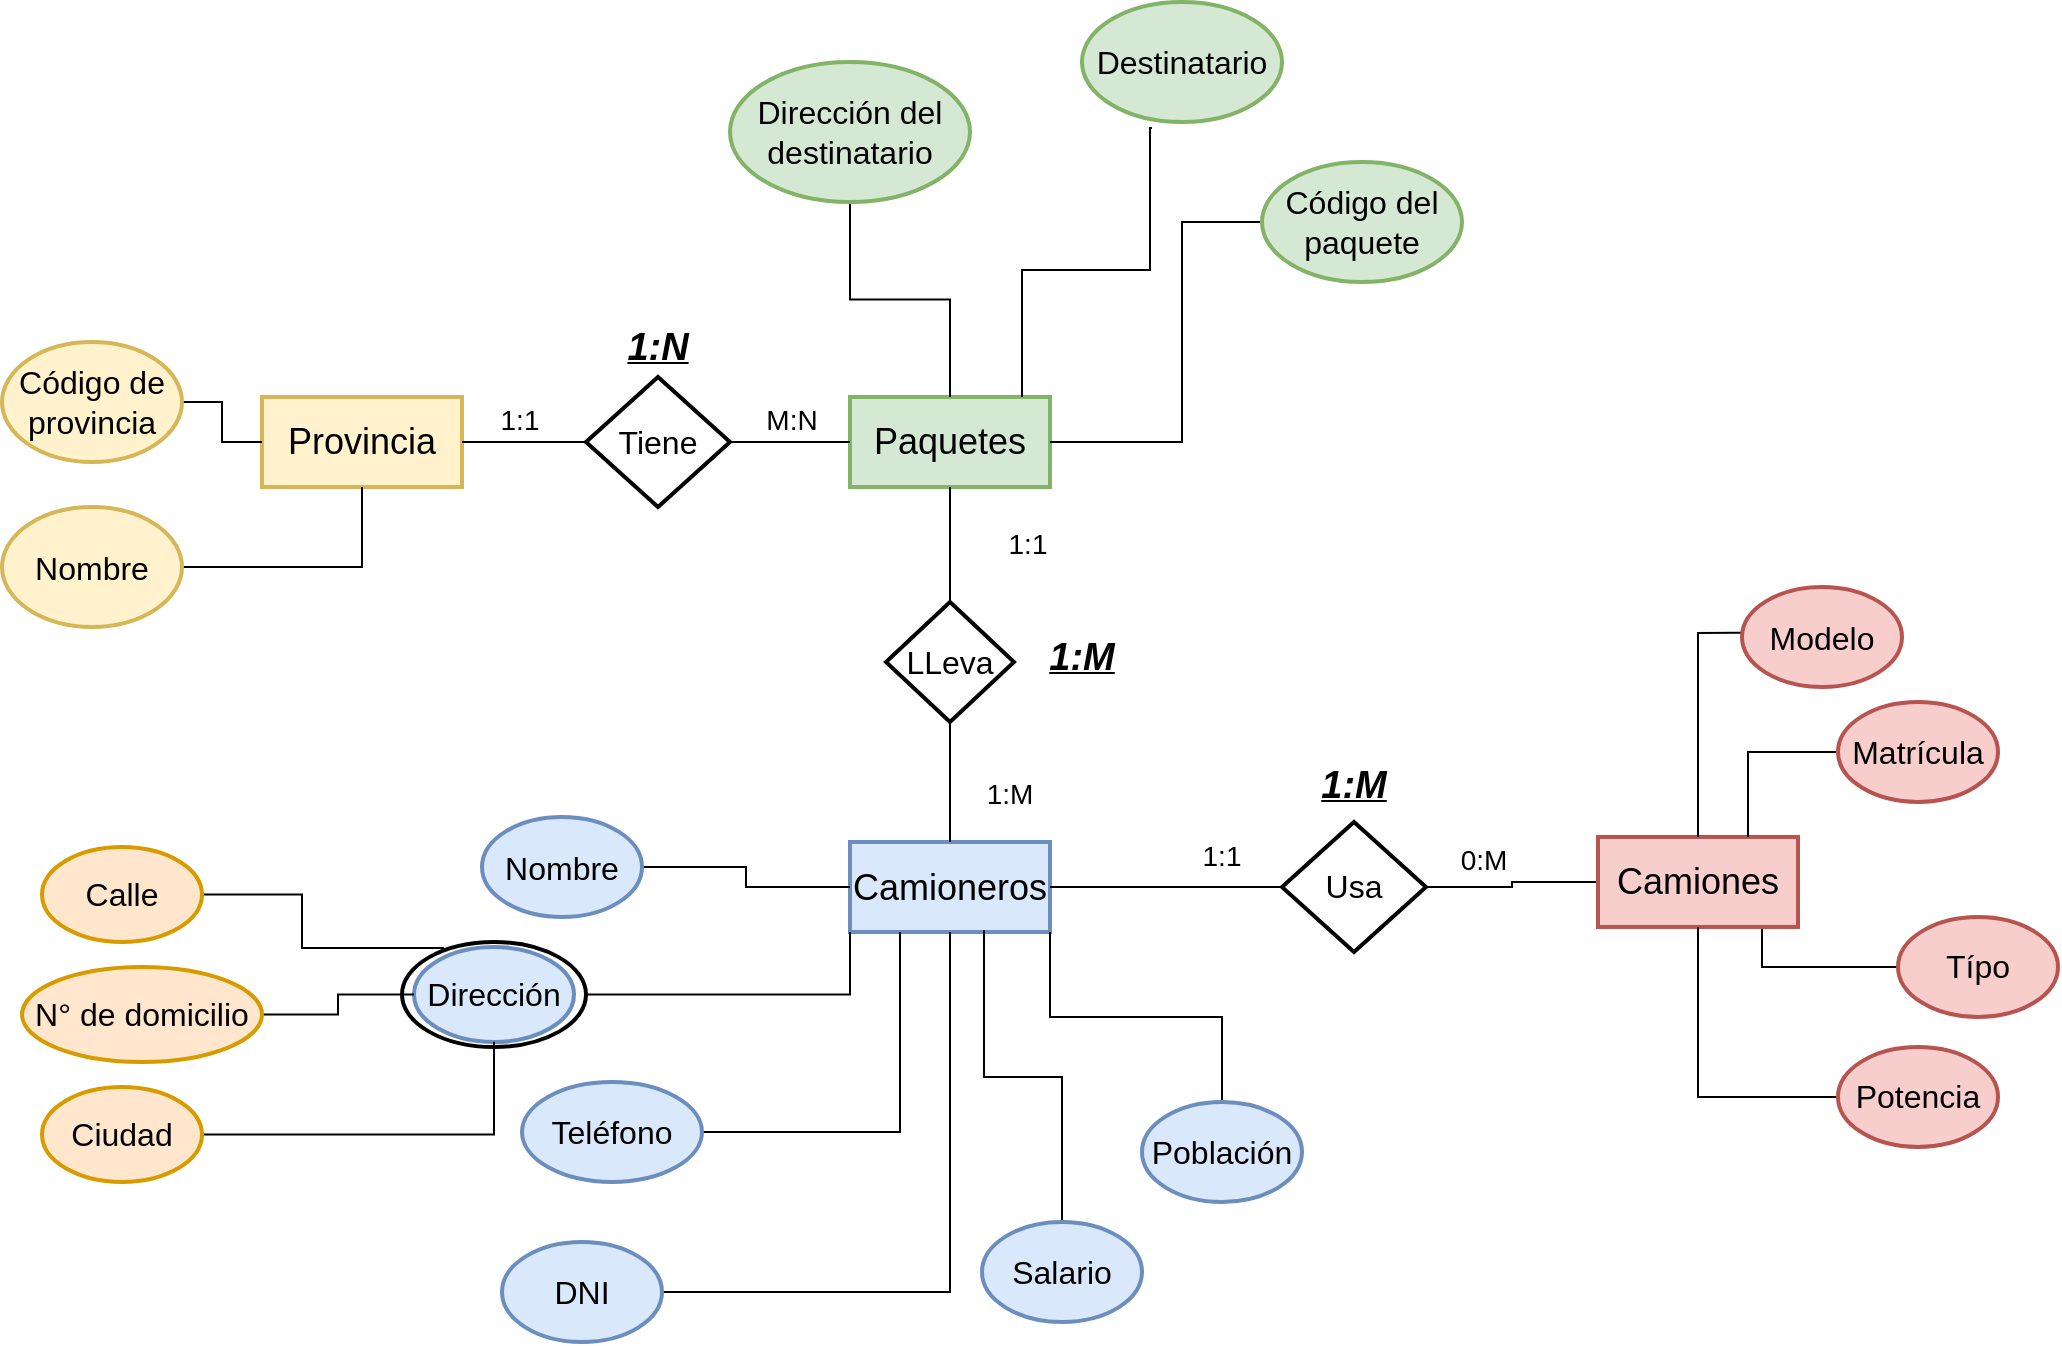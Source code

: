 <mxfile version="15.5.9" type="github" pages="3">
  <diagram id="NV33rSX4w5AwB5hAbUp2" name="Page-1">
    <mxGraphModel dx="1539" dy="752" grid="1" gridSize="10" guides="1" tooltips="1" connect="1" arrows="1" fold="1" page="1" pageScale="1" pageWidth="827" pageHeight="1169" math="0" shadow="0">
      <root>
        <mxCell id="0" />
        <mxCell id="1" parent="0" />
        <mxCell id="4YwDPGDmtvdBvPmNs5R9-18" value="Camioneros" style="rounded=0;whiteSpace=wrap;html=1;fontSize=18;strokeWidth=2;fillColor=#dae8fc;strokeColor=#6c8ebf;" parent="1" vertex="1">
          <mxGeometry x="334" y="440" width="100" height="45" as="geometry" />
        </mxCell>
        <mxCell id="4YwDPGDmtvdBvPmNs5R9-27" value="" style="edgeStyle=orthogonalEdgeStyle;rounded=0;orthogonalLoop=1;jettySize=auto;html=1;fontSize=16;endArrow=none;endFill=0;" parent="1" source="4YwDPGDmtvdBvPmNs5R9-19" target="4YwDPGDmtvdBvPmNs5R9-18" edge="1">
          <mxGeometry relative="1" as="geometry" />
        </mxCell>
        <mxCell id="4YwDPGDmtvdBvPmNs5R9-19" value="DNI" style="ellipse;whiteSpace=wrap;html=1;fontSize=16;strokeWidth=2;fillColor=#dae8fc;strokeColor=#6c8ebf;" parent="1" vertex="1">
          <mxGeometry x="160" y="640" width="80" height="50" as="geometry" />
        </mxCell>
        <mxCell id="f8eCRYtx2YCNulMRvc6N-2" value="" style="edgeStyle=orthogonalEdgeStyle;rounded=0;orthogonalLoop=1;jettySize=auto;html=1;endArrow=none;endFill=0;" edge="1" parent="1" source="4YwDPGDmtvdBvPmNs5R9-20" target="4YwDPGDmtvdBvPmNs5R9-18">
          <mxGeometry relative="1" as="geometry" />
        </mxCell>
        <mxCell id="4YwDPGDmtvdBvPmNs5R9-20" value="Nombre" style="ellipse;whiteSpace=wrap;html=1;fontSize=16;strokeWidth=2;fillColor=#dae8fc;strokeColor=#6c8ebf;" parent="1" vertex="1">
          <mxGeometry x="150" y="427.5" width="80" height="50" as="geometry" />
        </mxCell>
        <mxCell id="f8eCRYtx2YCNulMRvc6N-3" value="" style="edgeStyle=orthogonalEdgeStyle;rounded=0;orthogonalLoop=1;jettySize=auto;html=1;endArrow=none;endFill=0;entryX=0.25;entryY=1;entryDx=0;entryDy=0;" edge="1" parent="1" source="4YwDPGDmtvdBvPmNs5R9-21" target="4YwDPGDmtvdBvPmNs5R9-18">
          <mxGeometry relative="1" as="geometry" />
        </mxCell>
        <mxCell id="4YwDPGDmtvdBvPmNs5R9-21" value="Teléfono" style="ellipse;whiteSpace=wrap;html=1;fontSize=16;strokeWidth=2;fillColor=#dae8fc;strokeColor=#6c8ebf;" parent="1" vertex="1">
          <mxGeometry x="170" y="560" width="90" height="50" as="geometry" />
        </mxCell>
        <mxCell id="f8eCRYtx2YCNulMRvc6N-5" value="" style="edgeStyle=orthogonalEdgeStyle;rounded=0;orthogonalLoop=1;jettySize=auto;html=1;endArrow=none;endFill=0;entryX=0;entryY=1;entryDx=0;entryDy=0;" edge="1" parent="1" source="4YwDPGDmtvdBvPmNs5R9-22" target="4YwDPGDmtvdBvPmNs5R9-18">
          <mxGeometry relative="1" as="geometry" />
        </mxCell>
        <mxCell id="4YwDPGDmtvdBvPmNs5R9-22" value="" style="ellipse;whiteSpace=wrap;html=1;fontSize=16;strokeWidth=2;" parent="1" vertex="1">
          <mxGeometry x="110" y="490" width="92" height="52.5" as="geometry" />
        </mxCell>
        <mxCell id="f8eCRYtx2YCNulMRvc6N-8" value="" style="edgeStyle=orthogonalEdgeStyle;rounded=0;orthogonalLoop=1;jettySize=auto;html=1;endArrow=none;endFill=0;entryX=0.67;entryY=0.978;entryDx=0;entryDy=0;entryPerimeter=0;" edge="1" parent="1" source="4YwDPGDmtvdBvPmNs5R9-23" target="4YwDPGDmtvdBvPmNs5R9-18">
          <mxGeometry relative="1" as="geometry" />
        </mxCell>
        <mxCell id="4YwDPGDmtvdBvPmNs5R9-23" value="Salario" style="ellipse;whiteSpace=wrap;html=1;fontSize=16;strokeWidth=2;fillColor=#dae8fc;strokeColor=#6c8ebf;" parent="1" vertex="1">
          <mxGeometry x="400" y="630" width="80" height="50" as="geometry" />
        </mxCell>
        <mxCell id="4YwDPGDmtvdBvPmNs5R9-31" value="" style="edgeStyle=orthogonalEdgeStyle;rounded=0;orthogonalLoop=1;jettySize=auto;html=1;fontSize=16;endArrow=none;endFill=0;exitX=0.5;exitY=0;exitDx=0;exitDy=0;entryX=1;entryY=1;entryDx=0;entryDy=0;" parent="1" source="4YwDPGDmtvdBvPmNs5R9-24" target="4YwDPGDmtvdBvPmNs5R9-18" edge="1">
          <mxGeometry relative="1" as="geometry" />
        </mxCell>
        <mxCell id="4YwDPGDmtvdBvPmNs5R9-24" value="Población" style="ellipse;whiteSpace=wrap;html=1;fontSize=16;strokeWidth=2;fillColor=#dae8fc;strokeColor=#6c8ebf;" parent="1" vertex="1">
          <mxGeometry x="480" y="570" width="80" height="50" as="geometry" />
        </mxCell>
        <mxCell id="4YwDPGDmtvdBvPmNs5R9-32" value="Paquetes" style="rounded=0;whiteSpace=wrap;html=1;fontSize=18;strokeWidth=2;fillColor=#d5e8d4;strokeColor=#82b366;" parent="1" vertex="1">
          <mxGeometry x="334" y="217.5" width="100" height="45" as="geometry" />
        </mxCell>
        <mxCell id="4YwDPGDmtvdBvPmNs5R9-35" value="Provincia" style="rounded=0;whiteSpace=wrap;html=1;fontSize=18;strokeWidth=2;fillColor=#fff2cc;strokeColor=#d6b656;" parent="1" vertex="1">
          <mxGeometry x="40" y="217.5" width="100" height="45" as="geometry" />
        </mxCell>
        <mxCell id="4YwDPGDmtvdBvPmNs5R9-48" value="" style="edgeStyle=orthogonalEdgeStyle;rounded=0;orthogonalLoop=1;jettySize=auto;html=1;fontSize=16;endArrow=none;endFill=0;" parent="1" source="4YwDPGDmtvdBvPmNs5R9-37" target="4YwDPGDmtvdBvPmNs5R9-35" edge="1">
          <mxGeometry relative="1" as="geometry" />
        </mxCell>
        <mxCell id="4YwDPGDmtvdBvPmNs5R9-49" value="" style="edgeStyle=orthogonalEdgeStyle;rounded=0;orthogonalLoop=1;jettySize=auto;html=1;fontSize=16;endArrow=none;endFill=0;" parent="1" source="4YwDPGDmtvdBvPmNs5R9-37" target="4YwDPGDmtvdBvPmNs5R9-32" edge="1">
          <mxGeometry relative="1" as="geometry" />
        </mxCell>
        <mxCell id="4YwDPGDmtvdBvPmNs5R9-37" value="Tiene" style="rhombus;whiteSpace=wrap;html=1;fontSize=16;strokeWidth=2;" parent="1" vertex="1">
          <mxGeometry x="202" y="207.5" width="72" height="65" as="geometry" />
        </mxCell>
        <mxCell id="4YwDPGDmtvdBvPmNs5R9-46" value="" style="edgeStyle=orthogonalEdgeStyle;rounded=0;orthogonalLoop=1;jettySize=auto;html=1;fontSize=16;endArrow=none;endFill=0;" parent="1" source="4YwDPGDmtvdBvPmNs5R9-38" target="4YwDPGDmtvdBvPmNs5R9-32" edge="1">
          <mxGeometry relative="1" as="geometry" />
        </mxCell>
        <mxCell id="4YwDPGDmtvdBvPmNs5R9-47" value="" style="edgeStyle=orthogonalEdgeStyle;rounded=0;orthogonalLoop=1;jettySize=auto;html=1;fontSize=16;endArrow=none;endFill=0;" parent="1" source="4YwDPGDmtvdBvPmNs5R9-38" target="4YwDPGDmtvdBvPmNs5R9-18" edge="1">
          <mxGeometry relative="1" as="geometry" />
        </mxCell>
        <mxCell id="4YwDPGDmtvdBvPmNs5R9-38" value="LLeva" style="rhombus;whiteSpace=wrap;html=1;fontSize=16;strokeWidth=2;" parent="1" vertex="1">
          <mxGeometry x="352" y="320" width="64" height="60" as="geometry" />
        </mxCell>
        <mxCell id="4YwDPGDmtvdBvPmNs5R9-44" value="" style="edgeStyle=orthogonalEdgeStyle;rounded=0;orthogonalLoop=1;jettySize=auto;html=1;fontSize=16;endArrow=none;endFill=0;entryX=1;entryY=0.5;entryDx=0;entryDy=0;" parent="1" source="4YwDPGDmtvdBvPmNs5R9-39" target="4YwDPGDmtvdBvPmNs5R9-32" edge="1">
          <mxGeometry relative="1" as="geometry">
            <mxPoint x="400" y="210" as="targetPoint" />
            <Array as="points">
              <mxPoint x="500" y="130" />
              <mxPoint x="500" y="240" />
            </Array>
          </mxGeometry>
        </mxCell>
        <mxCell id="4YwDPGDmtvdBvPmNs5R9-39" value="Código del paquete" style="ellipse;whiteSpace=wrap;html=1;fontSize=16;strokeWidth=2;fillColor=#d5e8d4;strokeColor=#82b366;" parent="1" vertex="1">
          <mxGeometry x="540" y="100" width="100" height="60" as="geometry" />
        </mxCell>
        <mxCell id="4YwDPGDmtvdBvPmNs5R9-45" value="" style="edgeStyle=orthogonalEdgeStyle;rounded=0;orthogonalLoop=1;jettySize=auto;html=1;fontSize=16;endArrow=none;endFill=0;exitX=0.35;exitY=1.05;exitDx=0;exitDy=0;exitPerimeter=0;" parent="1" source="4YwDPGDmtvdBvPmNs5R9-40" target="4YwDPGDmtvdBvPmNs5R9-32" edge="1">
          <mxGeometry relative="1" as="geometry">
            <Array as="points">
              <mxPoint x="484" y="83" />
              <mxPoint x="484" y="154" />
              <mxPoint x="420" y="154" />
            </Array>
          </mxGeometry>
        </mxCell>
        <mxCell id="4YwDPGDmtvdBvPmNs5R9-40" value="Destinatario" style="ellipse;whiteSpace=wrap;html=1;fontSize=16;strokeWidth=2;fillColor=#d5e8d4;strokeColor=#82b366;" parent="1" vertex="1">
          <mxGeometry x="450" y="20" width="100" height="60" as="geometry" />
        </mxCell>
        <mxCell id="4YwDPGDmtvdBvPmNs5R9-42" value="" style="edgeStyle=orthogonalEdgeStyle;rounded=0;orthogonalLoop=1;jettySize=auto;html=1;fontSize=16;endArrow=none;endFill=0;exitX=0.5;exitY=1;exitDx=0;exitDy=0;" parent="1" source="4YwDPGDmtvdBvPmNs5R9-41" target="4YwDPGDmtvdBvPmNs5R9-32" edge="1">
          <mxGeometry relative="1" as="geometry" />
        </mxCell>
        <mxCell id="4YwDPGDmtvdBvPmNs5R9-41" value="Dirección del destinatario" style="ellipse;whiteSpace=wrap;html=1;fontSize=16;strokeWidth=2;fillColor=#d5e8d4;strokeColor=#82b366;" parent="1" vertex="1">
          <mxGeometry x="274" y="50" width="120" height="70" as="geometry" />
        </mxCell>
        <mxCell id="4YwDPGDmtvdBvPmNs5R9-50" value="1:N" style="text;html=1;strokeColor=none;fillColor=none;align=center;verticalAlign=middle;whiteSpace=wrap;rounded=0;fontSize=19;labelBackgroundColor=default;labelBorderColor=none;fontStyle=7" parent="1" vertex="1">
          <mxGeometry x="208" y="177.5" width="60" height="30" as="geometry" />
        </mxCell>
        <mxCell id="4YwDPGDmtvdBvPmNs5R9-51" value="1:1" style="text;html=1;strokeColor=none;fillColor=none;align=center;verticalAlign=middle;whiteSpace=wrap;rounded=0;labelBackgroundColor=none;labelBorderColor=none;fontSize=14;" parent="1" vertex="1">
          <mxGeometry x="140" y="217.5" width="58" height="22.5" as="geometry" />
        </mxCell>
        <mxCell id="4YwDPGDmtvdBvPmNs5R9-54" value="M:N" style="text;html=1;strokeColor=none;fillColor=none;align=center;verticalAlign=middle;whiteSpace=wrap;rounded=0;labelBackgroundColor=none;labelBorderColor=none;fontSize=14;" parent="1" vertex="1">
          <mxGeometry x="276" y="217.5" width="58" height="22.5" as="geometry" />
        </mxCell>
        <mxCell id="4YwDPGDmtvdBvPmNs5R9-62" value="" style="edgeStyle=orthogonalEdgeStyle;rounded=0;orthogonalLoop=1;jettySize=auto;html=1;fontSize=14;endArrow=none;endFill=0;" parent="1" source="4YwDPGDmtvdBvPmNs5R9-55" target="4YwDPGDmtvdBvPmNs5R9-61" edge="1">
          <mxGeometry relative="1" as="geometry" />
        </mxCell>
        <mxCell id="4YwDPGDmtvdBvPmNs5R9-73" value="" style="edgeStyle=orthogonalEdgeStyle;rounded=0;orthogonalLoop=1;jettySize=auto;html=1;fontSize=14;endArrow=none;endFill=0;exitX=0.82;exitY=1;exitDx=0;exitDy=0;exitPerimeter=0;" parent="1" source="4YwDPGDmtvdBvPmNs5R9-55" target="4YwDPGDmtvdBvPmNs5R9-59" edge="1">
          <mxGeometry relative="1" as="geometry" />
        </mxCell>
        <mxCell id="4YwDPGDmtvdBvPmNs5R9-55" value="Camiones" style="rounded=0;whiteSpace=wrap;html=1;fontSize=18;strokeWidth=2;fillColor=#f8cecc;strokeColor=#b85450;" parent="1" vertex="1">
          <mxGeometry x="708" y="437.48" width="100" height="45" as="geometry" />
        </mxCell>
        <mxCell id="4YwDPGDmtvdBvPmNs5R9-68" value="" style="edgeStyle=orthogonalEdgeStyle;rounded=0;orthogonalLoop=1;jettySize=auto;html=1;fontSize=14;endArrow=none;endFill=0;entryX=0.75;entryY=0;entryDx=0;entryDy=0;" parent="1" source="4YwDPGDmtvdBvPmNs5R9-57" target="4YwDPGDmtvdBvPmNs5R9-55" edge="1">
          <mxGeometry relative="1" as="geometry" />
        </mxCell>
        <mxCell id="4YwDPGDmtvdBvPmNs5R9-57" value="Matrícula" style="ellipse;whiteSpace=wrap;html=1;fontSize=16;strokeWidth=2;fillColor=#f8cecc;strokeColor=#b85450;" parent="1" vertex="1">
          <mxGeometry x="828" y="369.98" width="80" height="50" as="geometry" />
        </mxCell>
        <mxCell id="4YwDPGDmtvdBvPmNs5R9-69" value="" style="edgeStyle=orthogonalEdgeStyle;rounded=0;orthogonalLoop=1;jettySize=auto;html=1;fontSize=14;endArrow=none;endFill=0;" parent="1" target="4YwDPGDmtvdBvPmNs5R9-55" edge="1">
          <mxGeometry relative="1" as="geometry">
            <mxPoint x="838.0" y="335.03" as="sourcePoint" />
          </mxGeometry>
        </mxCell>
        <mxCell id="4YwDPGDmtvdBvPmNs5R9-58" value="Modelo" style="ellipse;whiteSpace=wrap;html=1;fontSize=16;strokeWidth=2;fillColor=#f8cecc;strokeColor=#b85450;" parent="1" vertex="1">
          <mxGeometry x="780" y="312.51" width="80" height="50" as="geometry" />
        </mxCell>
        <mxCell id="4YwDPGDmtvdBvPmNs5R9-59" value="Típo" style="ellipse;whiteSpace=wrap;html=1;fontSize=16;strokeWidth=2;fillColor=#f8cecc;strokeColor=#b85450;" parent="1" vertex="1">
          <mxGeometry x="858" y="477.48" width="80" height="50" as="geometry" />
        </mxCell>
        <mxCell id="4YwDPGDmtvdBvPmNs5R9-74" value="" style="edgeStyle=orthogonalEdgeStyle;rounded=0;orthogonalLoop=1;jettySize=auto;html=1;fontSize=14;endArrow=none;endFill=0;" parent="1" source="4YwDPGDmtvdBvPmNs5R9-60" target="4YwDPGDmtvdBvPmNs5R9-55" edge="1">
          <mxGeometry relative="1" as="geometry" />
        </mxCell>
        <mxCell id="4YwDPGDmtvdBvPmNs5R9-60" value="Potencia" style="ellipse;whiteSpace=wrap;html=1;fontSize=16;strokeWidth=2;fillColor=#f8cecc;strokeColor=#b85450;" parent="1" vertex="1">
          <mxGeometry x="828" y="542.48" width="80" height="50" as="geometry" />
        </mxCell>
        <mxCell id="4YwDPGDmtvdBvPmNs5R9-63" value="" style="edgeStyle=orthogonalEdgeStyle;rounded=0;orthogonalLoop=1;jettySize=auto;html=1;fontSize=14;endArrow=none;endFill=0;" parent="1" source="4YwDPGDmtvdBvPmNs5R9-61" target="4YwDPGDmtvdBvPmNs5R9-18" edge="1">
          <mxGeometry relative="1" as="geometry" />
        </mxCell>
        <mxCell id="4YwDPGDmtvdBvPmNs5R9-61" value="Usa" style="rhombus;whiteSpace=wrap;html=1;fontSize=16;strokeWidth=2;" parent="1" vertex="1">
          <mxGeometry x="550" y="429.98" width="72" height="65" as="geometry" />
        </mxCell>
        <mxCell id="4YwDPGDmtvdBvPmNs5R9-64" value="1:M" style="text;html=1;strokeColor=none;fillColor=none;align=center;verticalAlign=middle;whiteSpace=wrap;rounded=0;fontSize=19;labelBackgroundColor=default;labelBorderColor=none;fontStyle=7" parent="1" vertex="1">
          <mxGeometry x="556" y="397.48" width="60" height="30" as="geometry" />
        </mxCell>
        <mxCell id="4YwDPGDmtvdBvPmNs5R9-65" value="1:1" style="text;html=1;strokeColor=none;fillColor=none;align=center;verticalAlign=middle;whiteSpace=wrap;rounded=0;labelBackgroundColor=none;labelBorderColor=none;fontSize=14;" parent="1" vertex="1">
          <mxGeometry x="491" y="436.22" width="58" height="22.5" as="geometry" />
        </mxCell>
        <mxCell id="4YwDPGDmtvdBvPmNs5R9-66" value="0:M" style="text;html=1;strokeColor=none;fillColor=none;align=center;verticalAlign=middle;whiteSpace=wrap;rounded=0;labelBackgroundColor=none;labelBorderColor=none;fontSize=14;" parent="1" vertex="1">
          <mxGeometry x="622" y="437.48" width="58" height="22.5" as="geometry" />
        </mxCell>
        <mxCell id="4YwDPGDmtvdBvPmNs5R9-78" value="" style="edgeStyle=orthogonalEdgeStyle;rounded=0;orthogonalLoop=1;jettySize=auto;html=1;fontSize=14;endArrow=none;endFill=0;" parent="1" source="4YwDPGDmtvdBvPmNs5R9-76" target="4YwDPGDmtvdBvPmNs5R9-35" edge="1">
          <mxGeometry relative="1" as="geometry" />
        </mxCell>
        <mxCell id="4YwDPGDmtvdBvPmNs5R9-76" value="Código de provincia" style="ellipse;whiteSpace=wrap;html=1;fontSize=16;strokeWidth=2;fillColor=#fff2cc;strokeColor=#d6b656;" parent="1" vertex="1">
          <mxGeometry x="-90" y="190" width="90" height="60" as="geometry" />
        </mxCell>
        <mxCell id="4YwDPGDmtvdBvPmNs5R9-79" value="" style="edgeStyle=orthogonalEdgeStyle;rounded=0;orthogonalLoop=1;jettySize=auto;html=1;fontSize=14;endArrow=none;endFill=0;" parent="1" source="4YwDPGDmtvdBvPmNs5R9-77" target="4YwDPGDmtvdBvPmNs5R9-35" edge="1">
          <mxGeometry relative="1" as="geometry" />
        </mxCell>
        <mxCell id="4YwDPGDmtvdBvPmNs5R9-77" value="Nombre" style="ellipse;whiteSpace=wrap;html=1;fontSize=16;strokeWidth=2;fillColor=#fff2cc;strokeColor=#d6b656;" parent="1" vertex="1">
          <mxGeometry x="-90" y="272.5" width="90" height="60" as="geometry" />
        </mxCell>
        <mxCell id="4YwDPGDmtvdBvPmNs5R9-83" value="1:M" style="text;html=1;strokeColor=none;fillColor=none;align=center;verticalAlign=middle;whiteSpace=wrap;rounded=0;fontSize=19;labelBackgroundColor=default;labelBorderColor=none;fontStyle=7" parent="1" vertex="1">
          <mxGeometry x="420" y="332.5" width="60" height="30" as="geometry" />
        </mxCell>
        <mxCell id="4YwDPGDmtvdBvPmNs5R9-84" value="1:1" style="text;html=1;strokeColor=none;fillColor=none;align=center;verticalAlign=middle;whiteSpace=wrap;rounded=0;labelBackgroundColor=none;labelBorderColor=none;fontSize=14;" parent="1" vertex="1">
          <mxGeometry x="394" y="280" width="58" height="22.5" as="geometry" />
        </mxCell>
        <mxCell id="4YwDPGDmtvdBvPmNs5R9-85" value="1:M" style="text;html=1;strokeColor=none;fillColor=none;align=center;verticalAlign=middle;whiteSpace=wrap;rounded=0;labelBackgroundColor=none;labelBorderColor=none;fontSize=14;" parent="1" vertex="1">
          <mxGeometry x="385" y="405" width="58" height="22.5" as="geometry" />
        </mxCell>
        <mxCell id="f8eCRYtx2YCNulMRvc6N-9" value="Dirección&lt;span style=&quot;color: rgba(0 , 0 , 0 , 0) ; font-family: monospace ; font-size: 0px&quot;&gt;%3CmxGraphModel%3E%3Croot%3E%3CmxCell%20id%3D%220%22%2F%3E%3CmxCell%20id%3D%221%22%20parent%3D%220%22%2F%3E%3CmxCell%20id%3D%222%22%20value%3D%22Nombre%22%20style%3D%22ellipse%3BwhiteSpace%3Dwrap%3Bhtml%3D1%3BfontSize%3D16%3BstrokeWidth%3D2%3B%22%20vertex%3D%221%22%20parent%3D%221%22%3E%3CmxGeometry%20x%3D%22360%22%20y%3D%22350%22%20width%3D%2280%22%20height%3D%2250%22%20as%3D%22geometry%22%2F%3E%3C%2FmxCell%3E%3C%2Froot%3E%3C%2FmxGraphModel%3E&lt;/span&gt;" style="ellipse;whiteSpace=wrap;html=1;fontSize=16;strokeWidth=2;fillColor=#dae8fc;strokeColor=#6c8ebf;" vertex="1" parent="1">
          <mxGeometry x="116" y="492.5" width="80" height="47.5" as="geometry" />
        </mxCell>
        <mxCell id="hIL4LUYuGn8WLFm02av4-6" value="" style="edgeStyle=orthogonalEdgeStyle;rounded=0;orthogonalLoop=1;jettySize=auto;html=1;endArrow=none;endFill=0;entryX=0.228;entryY=0.057;entryDx=0;entryDy=0;entryPerimeter=0;" edge="1" parent="1" source="hIL4LUYuGn8WLFm02av4-1" target="4YwDPGDmtvdBvPmNs5R9-22">
          <mxGeometry relative="1" as="geometry" />
        </mxCell>
        <mxCell id="hIL4LUYuGn8WLFm02av4-1" value="Calle" style="ellipse;whiteSpace=wrap;html=1;fontSize=16;strokeWidth=2;fillColor=#ffe6cc;strokeColor=#d79b00;" vertex="1" parent="1">
          <mxGeometry x="-70" y="442.5" width="80" height="47.5" as="geometry" />
        </mxCell>
        <mxCell id="hIL4LUYuGn8WLFm02av4-5" value="" style="edgeStyle=orthogonalEdgeStyle;rounded=0;orthogonalLoop=1;jettySize=auto;html=1;endArrow=none;endFill=0;" edge="1" parent="1" source="hIL4LUYuGn8WLFm02av4-2" target="f8eCRYtx2YCNulMRvc6N-9">
          <mxGeometry relative="1" as="geometry" />
        </mxCell>
        <mxCell id="hIL4LUYuGn8WLFm02av4-2" value="N° de domicilio" style="ellipse;whiteSpace=wrap;html=1;fontSize=16;strokeWidth=2;fillColor=#ffe6cc;strokeColor=#d79b00;" vertex="1" parent="1">
          <mxGeometry x="-80" y="502.5" width="120" height="47.5" as="geometry" />
        </mxCell>
        <mxCell id="hIL4LUYuGn8WLFm02av4-4" value="" style="edgeStyle=orthogonalEdgeStyle;rounded=0;orthogonalLoop=1;jettySize=auto;html=1;endArrow=none;endFill=0;" edge="1" parent="1" source="hIL4LUYuGn8WLFm02av4-3" target="f8eCRYtx2YCNulMRvc6N-9">
          <mxGeometry relative="1" as="geometry" />
        </mxCell>
        <mxCell id="hIL4LUYuGn8WLFm02av4-3" value="Ciudad" style="ellipse;whiteSpace=wrap;html=1;fontSize=16;strokeWidth=2;fillColor=#ffe6cc;strokeColor=#d79b00;" vertex="1" parent="1">
          <mxGeometry x="-70" y="562.5" width="80" height="47.5" as="geometry" />
        </mxCell>
      </root>
    </mxGraphModel>
  </diagram>
  <diagram id="jflX-hub84LA_hDM8YQc" name="Page-2">
    <mxGraphModel dx="778" dy="752" grid="1" gridSize="10" guides="1" tooltips="1" connect="1" arrows="1" fold="1" page="1" pageScale="1" pageWidth="827" pageHeight="1169" math="0" shadow="0">
      <root>
        <mxCell id="bCsi8ZbHU-291vpE2bU2-0" />
        <mxCell id="bCsi8ZbHU-291vpE2bU2-1" parent="bCsi8ZbHU-291vpE2bU2-0" />
        <mxCell id="3p98WzkAYSwr8swRgg93-0" value="Profesores" style="rounded=0;whiteSpace=wrap;html=1;fontSize=18;strokeWidth=2;fillColor=#dae8fc;strokeColor=#6c8ebf;" parent="bCsi8ZbHU-291vpE2bU2-1" vertex="1">
          <mxGeometry x="480" y="230" width="100" height="45" as="geometry" />
        </mxCell>
        <mxCell id="HQ0saWg_fNR7PKeuzmwP-3" value="" style="edgeStyle=orthogonalEdgeStyle;rounded=0;orthogonalLoop=1;jettySize=auto;html=1;fontSize=14;endArrow=none;endFill=0;" parent="bCsi8ZbHU-291vpE2bU2-1" source="PI2_lRhwCT7LCF9n1Lea-0" target="HQ0saWg_fNR7PKeuzmwP-2" edge="1">
          <mxGeometry relative="1" as="geometry" />
        </mxCell>
        <mxCell id="HQ0saWg_fNR7PKeuzmwP-4" value="" style="edgeStyle=orthogonalEdgeStyle;rounded=0;orthogonalLoop=1;jettySize=auto;html=1;fontSize=14;endArrow=none;endFill=0;" parent="bCsi8ZbHU-291vpE2bU2-1" source="PI2_lRhwCT7LCF9n1Lea-0" target="3p98WzkAYSwr8swRgg93-0" edge="1">
          <mxGeometry relative="1" as="geometry" />
        </mxCell>
        <mxCell id="PI2_lRhwCT7LCF9n1Lea-0" value="Tiene" style="rhombus;whiteSpace=wrap;html=1;fontSize=16;strokeWidth=2;" parent="bCsi8ZbHU-291vpE2bU2-1" vertex="1">
          <mxGeometry x="340" y="222.5" width="64" height="60" as="geometry" />
        </mxCell>
        <mxCell id="HQ0saWg_fNR7PKeuzmwP-11" value="" style="edgeStyle=orthogonalEdgeStyle;rounded=0;orthogonalLoop=1;jettySize=auto;html=1;fontSize=14;endArrow=none;endFill=0;" parent="bCsi8ZbHU-291vpE2bU2-1" source="HQ0saWg_fNR7PKeuzmwP-0" target="3p98WzkAYSwr8swRgg93-0" edge="1">
          <mxGeometry relative="1" as="geometry" />
        </mxCell>
        <mxCell id="HQ0saWg_fNR7PKeuzmwP-0" value="" style="ellipse;whiteSpace=wrap;html=1;fontSize=16;strokeWidth=2;" parent="bCsi8ZbHU-291vpE2bU2-1" vertex="1">
          <mxGeometry x="670" y="182.5" width="90" height="57.5" as="geometry" />
        </mxCell>
        <mxCell id="HQ0saWg_fNR7PKeuzmwP-1" value="Alumno" style="rounded=0;whiteSpace=wrap;html=1;fontSize=18;strokeWidth=2;fillColor=#e1d5e7;strokeColor=#9673a6;" parent="bCsi8ZbHU-291vpE2bU2-1" vertex="1">
          <mxGeometry x="160" y="450" width="100" height="45" as="geometry" />
        </mxCell>
        <mxCell id="HQ0saWg_fNR7PKeuzmwP-2" value="Módulo" style="rounded=0;whiteSpace=wrap;html=1;fontSize=18;strokeWidth=2;fillColor=#f8cecc;strokeColor=#b85450;" parent="bCsi8ZbHU-291vpE2bU2-1" vertex="1">
          <mxGeometry x="160" y="230" width="100" height="45" as="geometry" />
        </mxCell>
        <mxCell id="HQ0saWg_fNR7PKeuzmwP-12" value="" style="edgeStyle=orthogonalEdgeStyle;rounded=0;orthogonalLoop=1;jettySize=auto;html=1;fontSize=14;endArrow=none;endFill=0;" parent="bCsi8ZbHU-291vpE2bU2-1" source="HQ0saWg_fNR7PKeuzmwP-5" target="3p98WzkAYSwr8swRgg93-0" edge="1">
          <mxGeometry relative="1" as="geometry" />
        </mxCell>
        <mxCell id="HQ0saWg_fNR7PKeuzmwP-5" value="Nombre" style="ellipse;whiteSpace=wrap;html=1;fontSize=16;strokeWidth=2;fillColor=#dae8fc;strokeColor=#6c8ebf;" parent="bCsi8ZbHU-291vpE2bU2-1" vertex="1">
          <mxGeometry x="510" y="50" width="80" height="50" as="geometry" />
        </mxCell>
        <mxCell id="HQ0saWg_fNR7PKeuzmwP-13" value="" style="edgeStyle=orthogonalEdgeStyle;rounded=0;orthogonalLoop=1;jettySize=auto;html=1;fontSize=14;endArrow=none;endFill=0;entryX=0.25;entryY=0;entryDx=0;entryDy=0;" parent="bCsi8ZbHU-291vpE2bU2-1" source="HQ0saWg_fNR7PKeuzmwP-6" target="3p98WzkAYSwr8swRgg93-0" edge="1">
          <mxGeometry relative="1" as="geometry" />
        </mxCell>
        <mxCell id="HQ0saWg_fNR7PKeuzmwP-6" value="DNI" style="ellipse;whiteSpace=wrap;html=1;fontSize=16;strokeWidth=2;fillColor=#dae8fc;strokeColor=#6c8ebf;" parent="bCsi8ZbHU-291vpE2bU2-1" vertex="1">
          <mxGeometry x="430" y="90" width="80" height="50" as="geometry" />
        </mxCell>
        <mxCell id="HQ0saWg_fNR7PKeuzmwP-10" value="" style="edgeStyle=orthogonalEdgeStyle;rounded=0;orthogonalLoop=1;jettySize=auto;html=1;fontSize=14;endArrow=none;endFill=0;" parent="bCsi8ZbHU-291vpE2bU2-1" source="HQ0saWg_fNR7PKeuzmwP-7" target="HQ0saWg_fNR7PKeuzmwP-2" edge="1">
          <mxGeometry relative="1" as="geometry" />
        </mxCell>
        <mxCell id="HQ0saWg_fNR7PKeuzmwP-7" value="Nombre" style="ellipse;whiteSpace=wrap;html=1;fontSize=16;strokeWidth=2;fillColor=#f8cecc;strokeColor=#b85450;" parent="bCsi8ZbHU-291vpE2bU2-1" vertex="1">
          <mxGeometry x="60" y="260" width="80" height="50" as="geometry" />
        </mxCell>
        <mxCell id="HQ0saWg_fNR7PKeuzmwP-9" value="" style="edgeStyle=orthogonalEdgeStyle;rounded=0;orthogonalLoop=1;jettySize=auto;html=1;fontSize=14;endArrow=none;endFill=0;" parent="bCsi8ZbHU-291vpE2bU2-1" source="HQ0saWg_fNR7PKeuzmwP-8" target="HQ0saWg_fNR7PKeuzmwP-2" edge="1">
          <mxGeometry relative="1" as="geometry" />
        </mxCell>
        <mxCell id="HQ0saWg_fNR7PKeuzmwP-8" value="Código" style="ellipse;whiteSpace=wrap;html=1;fontSize=16;strokeWidth=2;fillColor=#f8cecc;strokeColor=#b85450;" parent="bCsi8ZbHU-291vpE2bU2-1" vertex="1">
          <mxGeometry x="60" y="200" width="80" height="50" as="geometry" />
        </mxCell>
        <mxCell id="HQ0saWg_fNR7PKeuzmwP-16" value="" style="edgeStyle=orthogonalEdgeStyle;rounded=0;orthogonalLoop=1;jettySize=auto;html=1;fontSize=14;endArrow=none;endFill=0;entryX=0.75;entryY=0;entryDx=0;entryDy=0;" parent="bCsi8ZbHU-291vpE2bU2-1" source="HQ0saWg_fNR7PKeuzmwP-14" edge="1" target="3p98WzkAYSwr8swRgg93-0">
          <mxGeometry relative="1" as="geometry">
            <mxPoint x="560" y="270" as="targetPoint" />
          </mxGeometry>
        </mxCell>
        <mxCell id="HQ0saWg_fNR7PKeuzmwP-14" value="Teléfono" style="ellipse;whiteSpace=wrap;html=1;fontSize=16;strokeWidth=2;fillColor=#dae8fc;strokeColor=#6c8ebf;" parent="bCsi8ZbHU-291vpE2bU2-1" vertex="1">
          <mxGeometry x="580" y="110" width="80" height="50" as="geometry" />
        </mxCell>
        <mxCell id="2QIg_-xhw_aGhJz-gF21-0" value="1:M" style="text;html=1;strokeColor=none;fillColor=none;align=center;verticalAlign=middle;whiteSpace=wrap;rounded=0;fontSize=19;labelBackgroundColor=default;labelBorderColor=none;fontStyle=7" parent="bCsi8ZbHU-291vpE2bU2-1" vertex="1">
          <mxGeometry x="344" y="192.5" width="60" height="30" as="geometry" />
        </mxCell>
        <mxCell id="IIecYJCCSSdn9uHMp5eZ-0" value="1:1" style="text;html=1;strokeColor=none;fillColor=none;align=center;verticalAlign=middle;whiteSpace=wrap;rounded=0;labelBackgroundColor=none;labelBorderColor=none;fontSize=14;" parent="bCsi8ZbHU-291vpE2bU2-1" vertex="1">
          <mxGeometry x="280" y="227.5" width="58" height="22.5" as="geometry" />
        </mxCell>
        <mxCell id="IIecYJCCSSdn9uHMp5eZ-1" value="1:M" style="text;html=1;strokeColor=none;fillColor=none;align=center;verticalAlign=middle;whiteSpace=wrap;rounded=0;labelBackgroundColor=none;labelBorderColor=none;fontSize=14;" parent="bCsi8ZbHU-291vpE2bU2-1" vertex="1">
          <mxGeometry x="414" y="230" width="58" height="22.5" as="geometry" />
        </mxCell>
        <mxCell id="APDrAnd0ti8qeCQms6BQ-4" value="" style="edgeStyle=orthogonalEdgeStyle;rounded=0;orthogonalLoop=1;jettySize=auto;html=1;endArrow=none;endFill=0;entryX=0;entryY=0.5;entryDx=0;entryDy=0;exitX=0.5;exitY=0;exitDx=0;exitDy=0;" edge="1" parent="bCsi8ZbHU-291vpE2bU2-1" source="APDrAnd0ti8qeCQms6BQ-0" target="HQ0saWg_fNR7PKeuzmwP-1">
          <mxGeometry relative="1" as="geometry" />
        </mxCell>
        <mxCell id="APDrAnd0ti8qeCQms6BQ-0" value="Nº de expediente" style="ellipse;whiteSpace=wrap;html=1;fontSize=16;strokeWidth=2;fillColor=#e1d5e7;strokeColor=#9673a6;" vertex="1" parent="bCsi8ZbHU-291vpE2bU2-1">
          <mxGeometry x="20" y="535" width="120" height="60" as="geometry" />
        </mxCell>
        <mxCell id="APDrAnd0ti8qeCQms6BQ-5" value="" style="edgeStyle=orthogonalEdgeStyle;rounded=0;orthogonalLoop=1;jettySize=auto;html=1;endArrow=none;endFill=0;entryX=0.75;entryY=1;entryDx=0;entryDy=0;" edge="1" parent="bCsi8ZbHU-291vpE2bU2-1" source="APDrAnd0ti8qeCQms6BQ-1" target="HQ0saWg_fNR7PKeuzmwP-1">
          <mxGeometry relative="1" as="geometry" />
        </mxCell>
        <mxCell id="APDrAnd0ti8qeCQms6BQ-1" value="Apellido" style="ellipse;whiteSpace=wrap;html=1;fontSize=16;strokeWidth=2;fillColor=#e1d5e7;strokeColor=#9673a6;" vertex="1" parent="bCsi8ZbHU-291vpE2bU2-1">
          <mxGeometry x="210" y="545" width="80" height="50" as="geometry" />
        </mxCell>
        <mxCell id="APDrAnd0ti8qeCQms6BQ-3" value="" style="edgeStyle=orthogonalEdgeStyle;rounded=0;orthogonalLoop=1;jettySize=auto;html=1;endArrow=none;endFill=0;entryX=0.16;entryY=1;entryDx=0;entryDy=0;entryPerimeter=0;" edge="1" parent="bCsi8ZbHU-291vpE2bU2-1" source="APDrAnd0ti8qeCQms6BQ-2" target="HQ0saWg_fNR7PKeuzmwP-1">
          <mxGeometry relative="1" as="geometry" />
        </mxCell>
        <mxCell id="APDrAnd0ti8qeCQms6BQ-2" value="Nombre" style="ellipse;whiteSpace=wrap;html=1;fontSize=16;strokeWidth=2;fillColor=#e1d5e7;strokeColor=#9673a6;" vertex="1" parent="bCsi8ZbHU-291vpE2bU2-1">
          <mxGeometry x="130" y="580" width="80" height="50" as="geometry" />
        </mxCell>
        <mxCell id="ISU2XkrfCdCuxAaappOW-2" value="" style="edgeStyle=orthogonalEdgeStyle;rounded=0;orthogonalLoop=1;jettySize=auto;html=1;endArrow=none;endFill=0;" edge="1" parent="bCsi8ZbHU-291vpE2bU2-1" source="ISU2XkrfCdCuxAaappOW-0" target="HQ0saWg_fNR7PKeuzmwP-1">
          <mxGeometry relative="1" as="geometry" />
        </mxCell>
        <mxCell id="ISU2XkrfCdCuxAaappOW-0" value="Fecha de nacimiento" style="ellipse;whiteSpace=wrap;html=1;fontSize=16;strokeWidth=2;fillColor=#e1d5e7;strokeColor=#9673a6;" vertex="1" parent="bCsi8ZbHU-291vpE2bU2-1">
          <mxGeometry x="300" y="470" width="100" height="60" as="geometry" />
        </mxCell>
        <mxCell id="ISU2XkrfCdCuxAaappOW-4" value="" style="edgeStyle=orthogonalEdgeStyle;rounded=0;orthogonalLoop=1;jettySize=auto;html=1;endArrow=none;endFill=0;" edge="1" parent="bCsi8ZbHU-291vpE2bU2-1" source="ISU2XkrfCdCuxAaappOW-3" target="HQ0saWg_fNR7PKeuzmwP-1">
          <mxGeometry relative="1" as="geometry" />
        </mxCell>
        <mxCell id="ISU2XkrfCdCuxAaappOW-5" value="" style="edgeStyle=orthogonalEdgeStyle;rounded=0;orthogonalLoop=1;jettySize=auto;html=1;endArrow=none;endFill=0;" edge="1" parent="bCsi8ZbHU-291vpE2bU2-1" source="ISU2XkrfCdCuxAaappOW-3" target="HQ0saWg_fNR7PKeuzmwP-2">
          <mxGeometry relative="1" as="geometry" />
        </mxCell>
        <mxCell id="ISU2XkrfCdCuxAaappOW-3" value="Consta" style="rhombus;whiteSpace=wrap;html=1;fontSize=16;strokeWidth=2;" vertex="1" parent="bCsi8ZbHU-291vpE2bU2-1">
          <mxGeometry x="174" y="335" width="72" height="60" as="geometry" />
        </mxCell>
        <mxCell id="ISU2XkrfCdCuxAaappOW-6" value="M:N" style="text;html=1;strokeColor=none;fillColor=none;align=center;verticalAlign=middle;whiteSpace=wrap;rounded=0;fontSize=19;labelBackgroundColor=default;labelBorderColor=none;fontStyle=7" vertex="1" parent="bCsi8ZbHU-291vpE2bU2-1">
          <mxGeometry x="240" y="350" width="60" height="30" as="geometry" />
        </mxCell>
        <mxCell id="ISU2XkrfCdCuxAaappOW-7" value="1:1" style="text;html=1;strokeColor=none;fillColor=none;align=center;verticalAlign=middle;whiteSpace=wrap;rounded=0;labelBackgroundColor=none;labelBorderColor=none;fontSize=14;" vertex="1" parent="bCsi8ZbHU-291vpE2bU2-1">
          <mxGeometry x="220" y="287.5" width="58" height="22.5" as="geometry" />
        </mxCell>
        <mxCell id="ISU2XkrfCdCuxAaappOW-8" value="1:M" style="text;html=1;strokeColor=none;fillColor=none;align=center;verticalAlign=middle;whiteSpace=wrap;rounded=0;labelBackgroundColor=none;labelBorderColor=none;fontSize=14;" vertex="1" parent="bCsi8ZbHU-291vpE2bU2-1">
          <mxGeometry x="220" y="410" width="58" height="22.5" as="geometry" />
        </mxCell>
        <mxCell id="aV1rL0IXSEEwhlYhDEmk-2" value="" style="edgeStyle=orthogonalEdgeStyle;rounded=0;orthogonalLoop=1;jettySize=auto;html=1;endArrow=none;endFill=0;" edge="1" parent="bCsi8ZbHU-291vpE2bU2-1" source="-N5HxONCv7fTZ3GcEGmG-0" target="aV1rL0IXSEEwhlYhDEmk-0">
          <mxGeometry relative="1" as="geometry" />
        </mxCell>
        <mxCell id="-N5HxONCv7fTZ3GcEGmG-0" value="Calle" style="ellipse;whiteSpace=wrap;html=1;fontSize=16;strokeWidth=2;fillColor=#ffe6cc;strokeColor=#d79b00;" vertex="1" parent="bCsi8ZbHU-291vpE2bU2-1">
          <mxGeometry x="810" y="135" width="80" height="47.5" as="geometry" />
        </mxCell>
        <mxCell id="aV1rL0IXSEEwhlYhDEmk-1" value="" style="edgeStyle=orthogonalEdgeStyle;rounded=0;orthogonalLoop=1;jettySize=auto;html=1;endArrow=none;endFill=0;" edge="1" parent="bCsi8ZbHU-291vpE2bU2-1" source="-N5HxONCv7fTZ3GcEGmG-1" target="aV1rL0IXSEEwhlYhDEmk-0">
          <mxGeometry relative="1" as="geometry" />
        </mxCell>
        <mxCell id="-N5HxONCv7fTZ3GcEGmG-1" value="N° de domicilio" style="ellipse;whiteSpace=wrap;html=1;fontSize=16;strokeWidth=2;fillColor=#ffe6cc;strokeColor=#d79b00;" vertex="1" parent="bCsi8ZbHU-291vpE2bU2-1">
          <mxGeometry x="780" y="192.5" width="120" height="47.5" as="geometry" />
        </mxCell>
        <mxCell id="aV1rL0IXSEEwhlYhDEmk-3" value="" style="edgeStyle=orthogonalEdgeStyle;rounded=0;orthogonalLoop=1;jettySize=auto;html=1;endArrow=none;endFill=0;" edge="1" parent="bCsi8ZbHU-291vpE2bU2-1" source="-N5HxONCv7fTZ3GcEGmG-2" target="aV1rL0IXSEEwhlYhDEmk-0">
          <mxGeometry relative="1" as="geometry" />
        </mxCell>
        <mxCell id="-N5HxONCv7fTZ3GcEGmG-2" value="Ciudad" style="ellipse;whiteSpace=wrap;html=1;fontSize=16;strokeWidth=2;fillColor=#ffe6cc;strokeColor=#d79b00;" vertex="1" parent="bCsi8ZbHU-291vpE2bU2-1">
          <mxGeometry x="790" y="260" width="80" height="47.5" as="geometry" />
        </mxCell>
        <mxCell id="aV1rL0IXSEEwhlYhDEmk-0" value="Dirección&lt;span style=&quot;color: rgba(0 , 0 , 0 , 0) ; font-family: monospace ; font-size: 0px&quot;&gt;%3CmxGraphModel%3E%3Croot%3E%3CmxCell%20id%3D%220%22%2F%3E%3CmxCell%20id%3D%221%22%20parent%3D%220%22%2F%3E%3CmxCell%20id%3D%222%22%20value%3D%22Nombre%22%20style%3D%22ellipse%3BwhiteSpace%3Dwrap%3Bhtml%3D1%3BfontSize%3D16%3BstrokeWidth%3D2%3B%22%20vertex%3D%221%22%20parent%3D%221%22%3E%3CmxGeometry%20x%3D%22360%22%20y%3D%22350%22%20width%3D%2280%22%20height%3D%2250%22%20as%3D%22geometry%22%2F%3E%3C%2FmxCell%3E%3C%2Froot%3E%3C%2FmxGraphModel%3E&lt;/span&gt;" style="ellipse;whiteSpace=wrap;html=1;fontSize=16;strokeWidth=2;fillColor=#dae8fc;strokeColor=#6c8ebf;" vertex="1" parent="bCsi8ZbHU-291vpE2bU2-1">
          <mxGeometry x="675" y="187.5" width="80" height="47.5" as="geometry" />
        </mxCell>
      </root>
    </mxGraphModel>
  </diagram>
  <diagram id="stwlzMJu12isWn4ZptL5" name="Page-3">
    <mxGraphModel dx="1605" dy="695" grid="1" gridSize="10" guides="1" tooltips="1" connect="1" arrows="1" fold="1" page="1" pageScale="1" pageWidth="827" pageHeight="1169" math="0" shadow="0">
      <root>
        <mxCell id="SzmKmU2jJSbd8qn3-fGc-0" />
        <mxCell id="SzmKmU2jJSbd8qn3-fGc-1" parent="SzmKmU2jJSbd8qn3-fGc-0" />
        <mxCell id="8VD03py0MNUJ_Cah0p0W-0" value="" style="edgeStyle=orthogonalEdgeStyle;rounded=0;orthogonalLoop=1;jettySize=auto;html=1;fontSize=14;endArrow=none;endFill=0;exitX=0.82;exitY=1;exitDx=0;exitDy=0;exitPerimeter=0;entryX=0;entryY=0.5;entryDx=0;entryDy=0;" edge="1" parent="SzmKmU2jJSbd8qn3-fGc-1" source="8VD03py0MNUJ_Cah0p0W-1" target="8VD03py0MNUJ_Cah0p0W-6">
          <mxGeometry relative="1" as="geometry" />
        </mxCell>
        <mxCell id="8VD03py0MNUJ_Cah0p0W-1" value="Coches" style="rounded=0;whiteSpace=wrap;html=1;fontSize=18;strokeWidth=2;fillColor=#f8cecc;strokeColor=#b85450;" vertex="1" parent="SzmKmU2jJSbd8qn3-fGc-1">
          <mxGeometry x="440" y="541.2" width="100" height="45" as="geometry" />
        </mxCell>
        <mxCell id="8VD03py0MNUJ_Cah0p0W-2" value="" style="edgeStyle=orthogonalEdgeStyle;rounded=0;orthogonalLoop=1;jettySize=auto;html=1;fontSize=14;endArrow=none;endFill=0;entryX=1;entryY=0.25;entryDx=0;entryDy=0;" edge="1" parent="SzmKmU2jJSbd8qn3-fGc-1" source="8VD03py0MNUJ_Cah0p0W-3" target="8VD03py0MNUJ_Cah0p0W-1">
          <mxGeometry relative="1" as="geometry" />
        </mxCell>
        <mxCell id="8VD03py0MNUJ_Cah0p0W-3" value="Matrícula" style="ellipse;whiteSpace=wrap;html=1;fontSize=16;strokeWidth=2;fillColor=#f8cecc;strokeColor=#b85450;" vertex="1" parent="SzmKmU2jJSbd8qn3-fGc-1">
          <mxGeometry x="680" y="482.02" width="80" height="50" as="geometry" />
        </mxCell>
        <mxCell id="8VD03py0MNUJ_Cah0p0W-4" value="" style="edgeStyle=orthogonalEdgeStyle;rounded=0;orthogonalLoop=1;jettySize=auto;html=1;fontSize=14;endArrow=none;endFill=0;exitX=0;exitY=0.5;exitDx=0;exitDy=0;entryX=1;entryY=0;entryDx=0;entryDy=0;" edge="1" parent="SzmKmU2jJSbd8qn3-fGc-1" target="8VD03py0MNUJ_Cah0p0W-1" source="8VD03py0MNUJ_Cah0p0W-5">
          <mxGeometry relative="1" as="geometry">
            <mxPoint x="570.0" y="438.75" as="sourcePoint" />
          </mxGeometry>
        </mxCell>
        <mxCell id="8VD03py0MNUJ_Cah0p0W-5" value="Marca" style="ellipse;whiteSpace=wrap;html=1;fontSize=16;strokeWidth=2;fillColor=#f8cecc;strokeColor=#b85450;" vertex="1" parent="SzmKmU2jJSbd8qn3-fGc-1">
          <mxGeometry x="670" y="420" width="80" height="50" as="geometry" />
        </mxCell>
        <mxCell id="8VD03py0MNUJ_Cah0p0W-6" value="Modelo" style="ellipse;whiteSpace=wrap;html=1;fontSize=16;strokeWidth=2;fillColor=#f8cecc;strokeColor=#b85450;" vertex="1" parent="SzmKmU2jJSbd8qn3-fGc-1">
          <mxGeometry x="590" y="596.2" width="80" height="50" as="geometry" />
        </mxCell>
        <mxCell id="8VD03py0MNUJ_Cah0p0W-7" value="" style="edgeStyle=orthogonalEdgeStyle;rounded=0;orthogonalLoop=1;jettySize=auto;html=1;fontSize=14;endArrow=none;endFill=0;" edge="1" parent="SzmKmU2jJSbd8qn3-fGc-1" source="8VD03py0MNUJ_Cah0p0W-8" target="8VD03py0MNUJ_Cah0p0W-1">
          <mxGeometry relative="1" as="geometry" />
        </mxCell>
        <mxCell id="8VD03py0MNUJ_Cah0p0W-8" value="Precio-Venta" style="ellipse;whiteSpace=wrap;html=1;fontSize=16;strokeWidth=2;fillColor=#f8cecc;strokeColor=#b85450;" vertex="1" parent="SzmKmU2jJSbd8qn3-fGc-1">
          <mxGeometry x="620" y="372.02" width="110" height="50" as="geometry" />
        </mxCell>
        <mxCell id="8VD03py0MNUJ_Cah0p0W-10" value="" style="edgeStyle=orthogonalEdgeStyle;rounded=0;orthogonalLoop=1;jettySize=auto;html=1;endArrow=none;endFill=0;" edge="1" parent="SzmKmU2jJSbd8qn3-fGc-1" source="8VD03py0MNUJ_Cah0p0W-9" target="8VD03py0MNUJ_Cah0p0W-1">
          <mxGeometry relative="1" as="geometry" />
        </mxCell>
        <mxCell id="8VD03py0MNUJ_Cah0p0W-9" value="Color&lt;span style=&quot;color: rgba(0 , 0 , 0 , 0) ; font-family: monospace ; font-size: 0px&quot;&gt;%3CmxGraphModel%3E%3Croot%3E%3CmxCell%20id%3D%220%22%2F%3E%3CmxCell%20id%3D%221%22%20parent%3D%220%22%2F%3E%3CmxCell%20id%3D%222%22%20value%3D%22%22%20style%3D%22edgeStyle%3DorthogonalEdgeStyle%3Brounded%3D0%3BorthogonalLoop%3D1%3BjettySize%3Dauto%3Bhtml%3D1%3BfontSize%3D14%3BendArrow%3Dnone%3BendFill%3D0%3BexitX%3D0.82%3BexitY%3D1%3BexitDx%3D0%3BexitDy%3D0%3BexitPerimeter%3D0%3B%22%20edge%3D%221%22%20source%3D%223%22%20target%3D%228%22%20parent%3D%221%22%3E%3CmxGeometry%20relative%3D%221%22%20as%3D%22geometry%22%2F%3E%3C%2FmxCell%3E%3CmxCell%20id%3D%223%22%20value%3D%22Camiones%22%20style%3D%22rounded%3D0%3BwhiteSpace%3Dwrap%3Bhtml%3D1%3BfontSize%3D18%3BstrokeWidth%3D2%3BfillColor%3D%23f8cecc%3BstrokeColor%3D%23b85450%3B%22%20vertex%3D%221%22%20parent%3D%221%22%3E%3CmxGeometry%20x%3D%22708%22%20y%3D%22437.48%22%20width%3D%22100%22%20height%3D%2245%22%20as%3D%22geometry%22%2F%3E%3C%2FmxCell%3E%3CmxCell%20id%3D%224%22%20value%3D%22%22%20style%3D%22edgeStyle%3DorthogonalEdgeStyle%3Brounded%3D0%3BorthogonalLoop%3D1%3BjettySize%3Dauto%3Bhtml%3D1%3BfontSize%3D14%3BendArrow%3Dnone%3BendFill%3D0%3BentryX%3D0.75%3BentryY%3D0%3BentryDx%3D0%3BentryDy%3D0%3B%22%20edge%3D%221%22%20source%3D%225%22%20target%3D%223%22%20parent%3D%221%22%3E%3CmxGeometry%20relative%3D%221%22%20as%3D%22geometry%22%2F%3E%3C%2FmxCell%3E%3CmxCell%20id%3D%225%22%20value%3D%22Matr%C3%ADcula%22%20style%3D%22ellipse%3BwhiteSpace%3Dwrap%3Bhtml%3D1%3BfontSize%3D16%3BstrokeWidth%3D2%3BfillColor%3D%23f8cecc%3BstrokeColor%3D%23b85450%3B%22%20vertex%3D%221%22%20parent%3D%221%22%3E%3CmxGeometry%20x%3D%22828%22%20y%3D%22369.98%22%20width%3D%2280%22%20height%3D%2250%22%20as%3D%22geometry%22%2F%3E%3C%2FmxCell%3E%3CmxCell%20id%3D%226%22%20value%3D%22%22%20style%3D%22edgeStyle%3DorthogonalEdgeStyle%3Brounded%3D0%3BorthogonalLoop%3D1%3BjettySize%3Dauto%3Bhtml%3D1%3BfontSize%3D14%3BendArrow%3Dnone%3BendFill%3D0%3B%22%20edge%3D%221%22%20target%3D%223%22%20parent%3D%221%22%3E%3CmxGeometry%20relative%3D%221%22%20as%3D%22geometry%22%3E%3CmxPoint%20x%3D%22838.0%22%20y%3D%22335.03%22%20as%3D%22sourcePoint%22%2F%3E%3C%2FmxGeometry%3E%3C%2FmxCell%3E%3CmxCell%20id%3D%227%22%20value%3D%22Modelo%22%20style%3D%22ellipse%3BwhiteSpace%3Dwrap%3Bhtml%3D1%3BfontSize%3D16%3BstrokeWidth%3D2%3BfillColor%3D%23f8cecc%3BstrokeColor%3D%23b85450%3B%22%20vertex%3D%221%22%20parent%3D%221%22%3E%3CmxGeometry%20x%3D%22780%22%20y%3D%22312.51%22%20width%3D%2280%22%20height%3D%2250%22%20as%3D%22geometry%22%2F%3E%3C%2FmxCell%3E%3CmxCell%20id%3D%228%22%20value%3D%22T%C3%ADpo%22%20style%3D%22ellipse%3BwhiteSpace%3Dwrap%3Bhtml%3D1%3BfontSize%3D16%3BstrokeWidth%3D2%3BfillColor%3D%23f8cecc%3BstrokeColor%3D%23b85450%3B%22%20vertex%3D%221%22%20parent%3D%221%22%3E%3CmxGeometry%20x%3D%22858%22%20y%3D%22477.48%22%20width%3D%2280%22%20height%3D%2250%22%20as%3D%22geometry%22%2F%3E%3C%2FmxCell%3E%3CmxCell%20id%3D%229%22%20value%3D%22%22%20style%3D%22edgeStyle%3DorthogonalEdgeStyle%3Brounded%3D0%3BorthogonalLoop%3D1%3BjettySize%3Dauto%3Bhtml%3D1%3BfontSize%3D14%3BendArrow%3Dnone%3BendFill%3D0%3B%22%20edge%3D%221%22%20source%3D%2210%22%20target%3D%223%22%20parent%3D%221%22%3E%3CmxGeometry%20relative%3D%221%22%20as%3D%22geometry%22%2F%3E%3C%2FmxCell%3E%3CmxCell%20id%3D%2210%22%20value%3D%22Potencia%22%20style%3D%22ellipse%3BwhiteSpace%3Dwrap%3Bhtml%3D1%3BfontSize%3D16%3BstrokeWidth%3D2%3BfillColor%3D%23f8cecc%3BstrokeColor%3D%23b85450%3B%22%20vertex%3D%221%22%20parent%3D%221%22%3E%3CmxGeometry%20x%3D%22828%22%20y%3D%22542.48%22%20width%3D%2280%22%20height%3D%2250%22%20as%3D%22geometry%22%2F%3E%3C%2FmxCell%3E%3C%2Froot%3E%3C%2FmxGraphModel%3E&lt;/span&gt;" style="ellipse;whiteSpace=wrap;html=1;fontSize=16;strokeWidth=2;fillColor=#f8cecc;strokeColor=#b85450;" vertex="1" parent="SzmKmU2jJSbd8qn3-fGc-1">
          <mxGeometry x="670" y="541.2" width="80" height="50" as="geometry" />
        </mxCell>
        <mxCell id="5c-phrmDDd_hISAR9djf-25" value="" style="edgeStyle=orthogonalEdgeStyle;rounded=0;orthogonalLoop=1;jettySize=auto;html=1;endArrow=none;endFill=0;" edge="1" parent="SzmKmU2jJSbd8qn3-fGc-1" source="YDwGsuC4Omz9BANRz1j1-0" target="8VD03py0MNUJ_Cah0p0W-1">
          <mxGeometry relative="1" as="geometry" />
        </mxCell>
        <mxCell id="5c-phrmDDd_hISAR9djf-26" value="" style="edgeStyle=orthogonalEdgeStyle;rounded=0;orthogonalLoop=1;jettySize=auto;html=1;endArrow=none;endFill=0;" edge="1" parent="SzmKmU2jJSbd8qn3-fGc-1" source="YDwGsuC4Omz9BANRz1j1-0" target="MJVPu2jk6cVPt8lYAMlT-0">
          <mxGeometry relative="1" as="geometry" />
        </mxCell>
        <mxCell id="YDwGsuC4Omz9BANRz1j1-0" value="Tiene" style="rhombus;whiteSpace=wrap;html=1;fontSize=16;strokeWidth=2;" vertex="1" parent="SzmKmU2jJSbd8qn3-fGc-1">
          <mxGeometry x="458" y="640" width="64" height="60" as="geometry" />
        </mxCell>
        <mxCell id="MJVPu2jk6cVPt8lYAMlT-0" value="revisión" style="rounded=0;whiteSpace=wrap;html=1;fontSize=18;strokeWidth=2;fillColor=#e1d5e7;strokeColor=#9673a6;" vertex="1" parent="SzmKmU2jJSbd8qn3-fGc-1">
          <mxGeometry x="440" y="750" width="100" height="45" as="geometry" />
        </mxCell>
        <mxCell id="EJgIX53oG0gwHJu5TQdR-1" value="" style="edgeStyle=orthogonalEdgeStyle;rounded=0;orthogonalLoop=1;jettySize=auto;html=1;endArrow=none;endFill=0;" edge="1" parent="SzmKmU2jJSbd8qn3-fGc-1" source="EJgIX53oG0gwHJu5TQdR-0" target="MJVPu2jk6cVPt8lYAMlT-0">
          <mxGeometry relative="1" as="geometry" />
        </mxCell>
        <mxCell id="EJgIX53oG0gwHJu5TQdR-0" value="Cod.Revisión" style="ellipse;whiteSpace=wrap;html=1;fontSize=16;strokeWidth=2;fillColor=#e1d5e7;strokeColor=#9673a6;dashed=1;" vertex="1" parent="SzmKmU2jJSbd8qn3-fGc-1">
          <mxGeometry x="374" y="870" width="120" height="40" as="geometry" />
        </mxCell>
        <mxCell id="XV9505mAex8py8YkMYzM-3" value="" style="edgeStyle=orthogonalEdgeStyle;rounded=0;orthogonalLoop=1;jettySize=auto;html=1;endArrow=none;endFill=0;entryX=1;entryY=0.25;entryDx=0;entryDy=0;" edge="1" parent="SzmKmU2jJSbd8qn3-fGc-1" source="EJgIX53oG0gwHJu5TQdR-2" target="MJVPu2jk6cVPt8lYAMlT-0">
          <mxGeometry relative="1" as="geometry" />
        </mxCell>
        <mxCell id="EJgIX53oG0gwHJu5TQdR-2" value="Cambio de aceite" style="ellipse;whiteSpace=wrap;html=1;fontSize=16;strokeWidth=2;fillColor=#e1d5e7;strokeColor=#9673a6;" vertex="1" parent="SzmKmU2jJSbd8qn3-fGc-1">
          <mxGeometry x="610" y="680" width="100" height="60" as="geometry" />
        </mxCell>
        <mxCell id="EJgIX53oG0gwHJu5TQdR-5" value="" style="edgeStyle=orthogonalEdgeStyle;rounded=0;orthogonalLoop=1;jettySize=auto;html=1;endArrow=none;endFill=0;entryX=1;entryY=0.75;entryDx=0;entryDy=0;" edge="1" parent="SzmKmU2jJSbd8qn3-fGc-1" source="EJgIX53oG0gwHJu5TQdR-4" target="MJVPu2jk6cVPt8lYAMlT-0">
          <mxGeometry relative="1" as="geometry" />
        </mxCell>
        <mxCell id="EJgIX53oG0gwHJu5TQdR-4" value="Cambio de filtro" style="ellipse;whiteSpace=wrap;html=1;fontSize=16;strokeWidth=2;fillColor=#e1d5e7;strokeColor=#9673a6;" vertex="1" parent="SzmKmU2jJSbd8qn3-fGc-1">
          <mxGeometry x="660" y="760" width="100" height="60" as="geometry" />
        </mxCell>
        <mxCell id="EJgIX53oG0gwHJu5TQdR-7" value="" style="edgeStyle=orthogonalEdgeStyle;rounded=0;orthogonalLoop=1;jettySize=auto;html=1;endArrow=none;endFill=0;entryX=0.75;entryY=1;entryDx=0;entryDy=0;" edge="1" parent="SzmKmU2jJSbd8qn3-fGc-1" source="EJgIX53oG0gwHJu5TQdR-6" target="MJVPu2jk6cVPt8lYAMlT-0">
          <mxGeometry relative="1" as="geometry" />
        </mxCell>
        <mxCell id="EJgIX53oG0gwHJu5TQdR-6" value="Cambio de frenos" style="ellipse;whiteSpace=wrap;html=1;fontSize=16;strokeWidth=2;fillColor=#e1d5e7;strokeColor=#9673a6;" vertex="1" parent="SzmKmU2jJSbd8qn3-fGc-1">
          <mxGeometry x="570" y="820" width="100" height="60" as="geometry" />
        </mxCell>
        <mxCell id="5c-phrmDDd_hISAR9djf-0" value="Cliente" style="rounded=0;whiteSpace=wrap;html=1;fontSize=18;strokeWidth=2;fillColor=#dae8fc;strokeColor=#6c8ebf;" vertex="1" parent="SzmKmU2jJSbd8qn3-fGc-1">
          <mxGeometry x="140" y="542.48" width="100" height="45" as="geometry" />
        </mxCell>
        <mxCell id="5c-phrmDDd_hISAR9djf-2" value="" style="edgeStyle=orthogonalEdgeStyle;rounded=0;orthogonalLoop=1;jettySize=auto;html=1;fontSize=14;endArrow=none;endFill=0;" edge="1" parent="SzmKmU2jJSbd8qn3-fGc-1" source="5c-phrmDDd_hISAR9djf-3" target="5c-phrmDDd_hISAR9djf-0">
          <mxGeometry relative="1" as="geometry" />
        </mxCell>
        <mxCell id="5c-phrmDDd_hISAR9djf-3" value="" style="ellipse;whiteSpace=wrap;html=1;fontSize=16;strokeWidth=2;" vertex="1" parent="SzmKmU2jJSbd8qn3-fGc-1">
          <mxGeometry x="-30" y="532.02" width="90" height="57.5" as="geometry" />
        </mxCell>
        <mxCell id="5c-phrmDDd_hISAR9djf-4" value="" style="edgeStyle=orthogonalEdgeStyle;rounded=0;orthogonalLoop=1;jettySize=auto;html=1;fontSize=14;endArrow=none;endFill=0;" edge="1" parent="SzmKmU2jJSbd8qn3-fGc-1" source="5c-phrmDDd_hISAR9djf-5" target="5c-phrmDDd_hISAR9djf-0">
          <mxGeometry relative="1" as="geometry" />
        </mxCell>
        <mxCell id="5c-phrmDDd_hISAR9djf-5" value="NIF" style="ellipse;whiteSpace=wrap;html=1;fontSize=16;strokeWidth=2;fillColor=#dae8fc;strokeColor=#6c8ebf;" vertex="1" parent="SzmKmU2jJSbd8qn3-fGc-1">
          <mxGeometry x="120" y="392.48" width="80" height="50" as="geometry" />
        </mxCell>
        <mxCell id="5c-phrmDDd_hISAR9djf-6" value="" style="edgeStyle=orthogonalEdgeStyle;rounded=0;orthogonalLoop=1;jettySize=auto;html=1;fontSize=14;endArrow=none;endFill=0;entryX=0.25;entryY=0;entryDx=0;entryDy=0;" edge="1" parent="SzmKmU2jJSbd8qn3-fGc-1" source="5c-phrmDDd_hISAR9djf-7" target="5c-phrmDDd_hISAR9djf-0">
          <mxGeometry relative="1" as="geometry" />
        </mxCell>
        <mxCell id="5c-phrmDDd_hISAR9djf-7" value="Código-Interno" style="ellipse;whiteSpace=wrap;html=1;fontSize=16;strokeWidth=2;fillColor=#dae8fc;strokeColor=#6c8ebf;dashed=1;" vertex="1" parent="SzmKmU2jJSbd8qn3-fGc-1">
          <mxGeometry x="20" y="442.48" width="120" height="50" as="geometry" />
        </mxCell>
        <mxCell id="5c-phrmDDd_hISAR9djf-8" value="" style="edgeStyle=orthogonalEdgeStyle;rounded=0;orthogonalLoop=1;jettySize=auto;html=1;fontSize=14;endArrow=none;endFill=0;entryX=0.75;entryY=0;entryDx=0;entryDy=0;" edge="1" parent="SzmKmU2jJSbd8qn3-fGc-1" source="5c-phrmDDd_hISAR9djf-9" target="5c-phrmDDd_hISAR9djf-0">
          <mxGeometry relative="1" as="geometry">
            <mxPoint x="240" y="572.5" as="targetPoint" />
          </mxGeometry>
        </mxCell>
        <mxCell id="5c-phrmDDd_hISAR9djf-9" value="Nombre" style="ellipse;whiteSpace=wrap;html=1;fontSize=16;strokeWidth=2;fillColor=#dae8fc;strokeColor=#6c8ebf;" vertex="1" parent="SzmKmU2jJSbd8qn3-fGc-1">
          <mxGeometry x="180" y="429.98" width="80" height="50" as="geometry" />
        </mxCell>
        <mxCell id="5c-phrmDDd_hISAR9djf-11" value="" style="edgeStyle=orthogonalEdgeStyle;rounded=0;orthogonalLoop=1;jettySize=auto;html=1;endArrow=none;endFill=0;" edge="1" parent="SzmKmU2jJSbd8qn3-fGc-1" source="5c-phrmDDd_hISAR9djf-12" target="5c-phrmDDd_hISAR9djf-17">
          <mxGeometry relative="1" as="geometry" />
        </mxCell>
        <mxCell id="5c-phrmDDd_hISAR9djf-12" value="Calle" style="ellipse;whiteSpace=wrap;html=1;fontSize=16;strokeWidth=2;fillColor=#ffe6cc;strokeColor=#d79b00;" vertex="1" parent="SzmKmU2jJSbd8qn3-fGc-1">
          <mxGeometry x="-70" y="462.5" width="80" height="47.5" as="geometry" />
        </mxCell>
        <mxCell id="5c-phrmDDd_hISAR9djf-13" value="" style="edgeStyle=orthogonalEdgeStyle;rounded=0;orthogonalLoop=1;jettySize=auto;html=1;endArrow=none;endFill=0;" edge="1" parent="SzmKmU2jJSbd8qn3-fGc-1" source="5c-phrmDDd_hISAR9djf-14" target="5c-phrmDDd_hISAR9djf-17">
          <mxGeometry relative="1" as="geometry" />
        </mxCell>
        <mxCell id="5c-phrmDDd_hISAR9djf-14" value="N° de domicilio" style="ellipse;whiteSpace=wrap;html=1;fontSize=16;strokeWidth=2;fillColor=#ffe6cc;strokeColor=#d79b00;" vertex="1" parent="SzmKmU2jJSbd8qn3-fGc-1">
          <mxGeometry x="-160" y="532.02" width="120" height="47.5" as="geometry" />
        </mxCell>
        <mxCell id="5c-phrmDDd_hISAR9djf-15" value="" style="edgeStyle=orthogonalEdgeStyle;rounded=0;orthogonalLoop=1;jettySize=auto;html=1;endArrow=none;endFill=0;" edge="1" parent="SzmKmU2jJSbd8qn3-fGc-1" source="5c-phrmDDd_hISAR9djf-16" target="5c-phrmDDd_hISAR9djf-17">
          <mxGeometry relative="1" as="geometry" />
        </mxCell>
        <mxCell id="5c-phrmDDd_hISAR9djf-16" value="Ciudad" style="ellipse;whiteSpace=wrap;html=1;fontSize=16;strokeWidth=2;fillColor=#ffe6cc;strokeColor=#d79b00;" vertex="1" parent="SzmKmU2jJSbd8qn3-fGc-1">
          <mxGeometry x="-40" y="620" width="80" height="47.5" as="geometry" />
        </mxCell>
        <mxCell id="5c-phrmDDd_hISAR9djf-17" value="Dirección&lt;span style=&quot;color: rgba(0 , 0 , 0 , 0) ; font-family: monospace ; font-size: 0px&quot;&gt;%3CmxGraphModel%3E%3Croot%3E%3CmxCell%20id%3D%220%22%2F%3E%3CmxCell%20id%3D%221%22%20parent%3D%220%22%2F%3E%3CmxCell%20id%3D%222%22%20value%3D%22Nombre%22%20style%3D%22ellipse%3BwhiteSpace%3Dwrap%3Bhtml%3D1%3BfontSize%3D16%3BstrokeWidth%3D2%3B%22%20vertex%3D%221%22%20parent%3D%221%22%3E%3CmxGeometry%20x%3D%22360%22%20y%3D%22350%22%20width%3D%2280%22%20height%3D%2250%22%20as%3D%22geometry%22%2F%3E%3C%2FmxCell%3E%3C%2Froot%3E%3C%2FmxGraphModel%3E&lt;/span&gt;" style="ellipse;whiteSpace=wrap;html=1;fontSize=16;strokeWidth=2;fillColor=#dae8fc;strokeColor=#6c8ebf;" vertex="1" parent="SzmKmU2jJSbd8qn3-fGc-1">
          <mxGeometry x="-25" y="537.02" width="80" height="47.5" as="geometry" />
        </mxCell>
        <mxCell id="5c-phrmDDd_hISAR9djf-21" value="" style="edgeStyle=orthogonalEdgeStyle;rounded=0;orthogonalLoop=1;jettySize=auto;html=1;endArrow=none;endFill=0;" edge="1" parent="SzmKmU2jJSbd8qn3-fGc-1" source="5c-phrmDDd_hISAR9djf-18" target="5c-phrmDDd_hISAR9djf-0">
          <mxGeometry relative="1" as="geometry" />
        </mxCell>
        <mxCell id="5c-phrmDDd_hISAR9djf-18" value="Teléfono" style="ellipse;whiteSpace=wrap;html=1;fontSize=16;strokeWidth=2;fillColor=#dae8fc;strokeColor=#6c8ebf;" vertex="1" parent="SzmKmU2jJSbd8qn3-fGc-1">
          <mxGeometry y="690" width="80" height="50" as="geometry" />
        </mxCell>
        <mxCell id="5c-phrmDDd_hISAR9djf-23" value="" style="edgeStyle=orthogonalEdgeStyle;rounded=0;orthogonalLoop=1;jettySize=auto;html=1;endArrow=none;endFill=0;" edge="1" parent="SzmKmU2jJSbd8qn3-fGc-1" source="5c-phrmDDd_hISAR9djf-22" target="5c-phrmDDd_hISAR9djf-0">
          <mxGeometry relative="1" as="geometry" />
        </mxCell>
        <mxCell id="5c-phrmDDd_hISAR9djf-24" value="" style="edgeStyle=orthogonalEdgeStyle;rounded=0;orthogonalLoop=1;jettySize=auto;html=1;endArrow=none;endFill=0;" edge="1" parent="SzmKmU2jJSbd8qn3-fGc-1" source="5c-phrmDDd_hISAR9djf-22" target="8VD03py0MNUJ_Cah0p0W-1">
          <mxGeometry relative="1" as="geometry" />
        </mxCell>
        <mxCell id="5c-phrmDDd_hISAR9djf-22" value="compra" style="rhombus;whiteSpace=wrap;html=1;fontSize=16;strokeWidth=2;" vertex="1" parent="SzmKmU2jJSbd8qn3-fGc-1">
          <mxGeometry x="300" y="537.02" width="80" height="60" as="geometry" />
        </mxCell>
        <mxCell id="XV9505mAex8py8YkMYzM-0" value="1:M" style="text;html=1;strokeColor=none;fillColor=none;align=center;verticalAlign=middle;whiteSpace=wrap;rounded=0;fontSize=19;labelBackgroundColor=default;labelBorderColor=none;fontStyle=7" vertex="1" parent="SzmKmU2jJSbd8qn3-fGc-1">
          <mxGeometry x="304" y="500" width="60" height="30" as="geometry" />
        </mxCell>
        <mxCell id="XV9505mAex8py8YkMYzM-1" value="1:1" style="text;html=1;strokeColor=none;fillColor=none;align=center;verticalAlign=middle;whiteSpace=wrap;rounded=0;labelBackgroundColor=none;labelBorderColor=none;fontSize=14;" vertex="1" parent="SzmKmU2jJSbd8qn3-fGc-1">
          <mxGeometry x="240" y="535" width="58" height="22.5" as="geometry" />
        </mxCell>
        <mxCell id="XV9505mAex8py8YkMYzM-2" value="1:M" style="text;html=1;strokeColor=none;fillColor=none;align=center;verticalAlign=middle;whiteSpace=wrap;rounded=0;labelBackgroundColor=none;labelBorderColor=none;fontSize=14;" vertex="1" parent="SzmKmU2jJSbd8qn3-fGc-1">
          <mxGeometry x="374" y="537.5" width="58" height="22.5" as="geometry" />
        </mxCell>
        <mxCell id="XV9505mAex8py8YkMYzM-4" value="M:N" style="text;html=1;strokeColor=none;fillColor=none;align=center;verticalAlign=middle;whiteSpace=wrap;rounded=0;fontSize=19;labelBackgroundColor=default;labelBorderColor=none;fontStyle=7" vertex="1" parent="SzmKmU2jJSbd8qn3-fGc-1">
          <mxGeometry x="390" y="646.2" width="60" height="30" as="geometry" />
        </mxCell>
        <mxCell id="XV9505mAex8py8YkMYzM-5" value="1:M" style="text;html=1;strokeColor=none;fillColor=none;align=center;verticalAlign=middle;whiteSpace=wrap;rounded=0;labelBackgroundColor=none;labelBorderColor=none;fontSize=14;" vertex="1" parent="SzmKmU2jJSbd8qn3-fGc-1">
          <mxGeometry x="432" y="597.5" width="58" height="22.5" as="geometry" />
        </mxCell>
        <mxCell id="XV9505mAex8py8YkMYzM-6" value="1:M" style="text;html=1;strokeColor=none;fillColor=none;align=center;verticalAlign=middle;whiteSpace=wrap;rounded=0;labelBackgroundColor=none;labelBorderColor=none;fontSize=14;" vertex="1" parent="SzmKmU2jJSbd8qn3-fGc-1">
          <mxGeometry x="432" y="700" width="58" height="22.5" as="geometry" />
        </mxCell>
      </root>
    </mxGraphModel>
  </diagram>
</mxfile>
